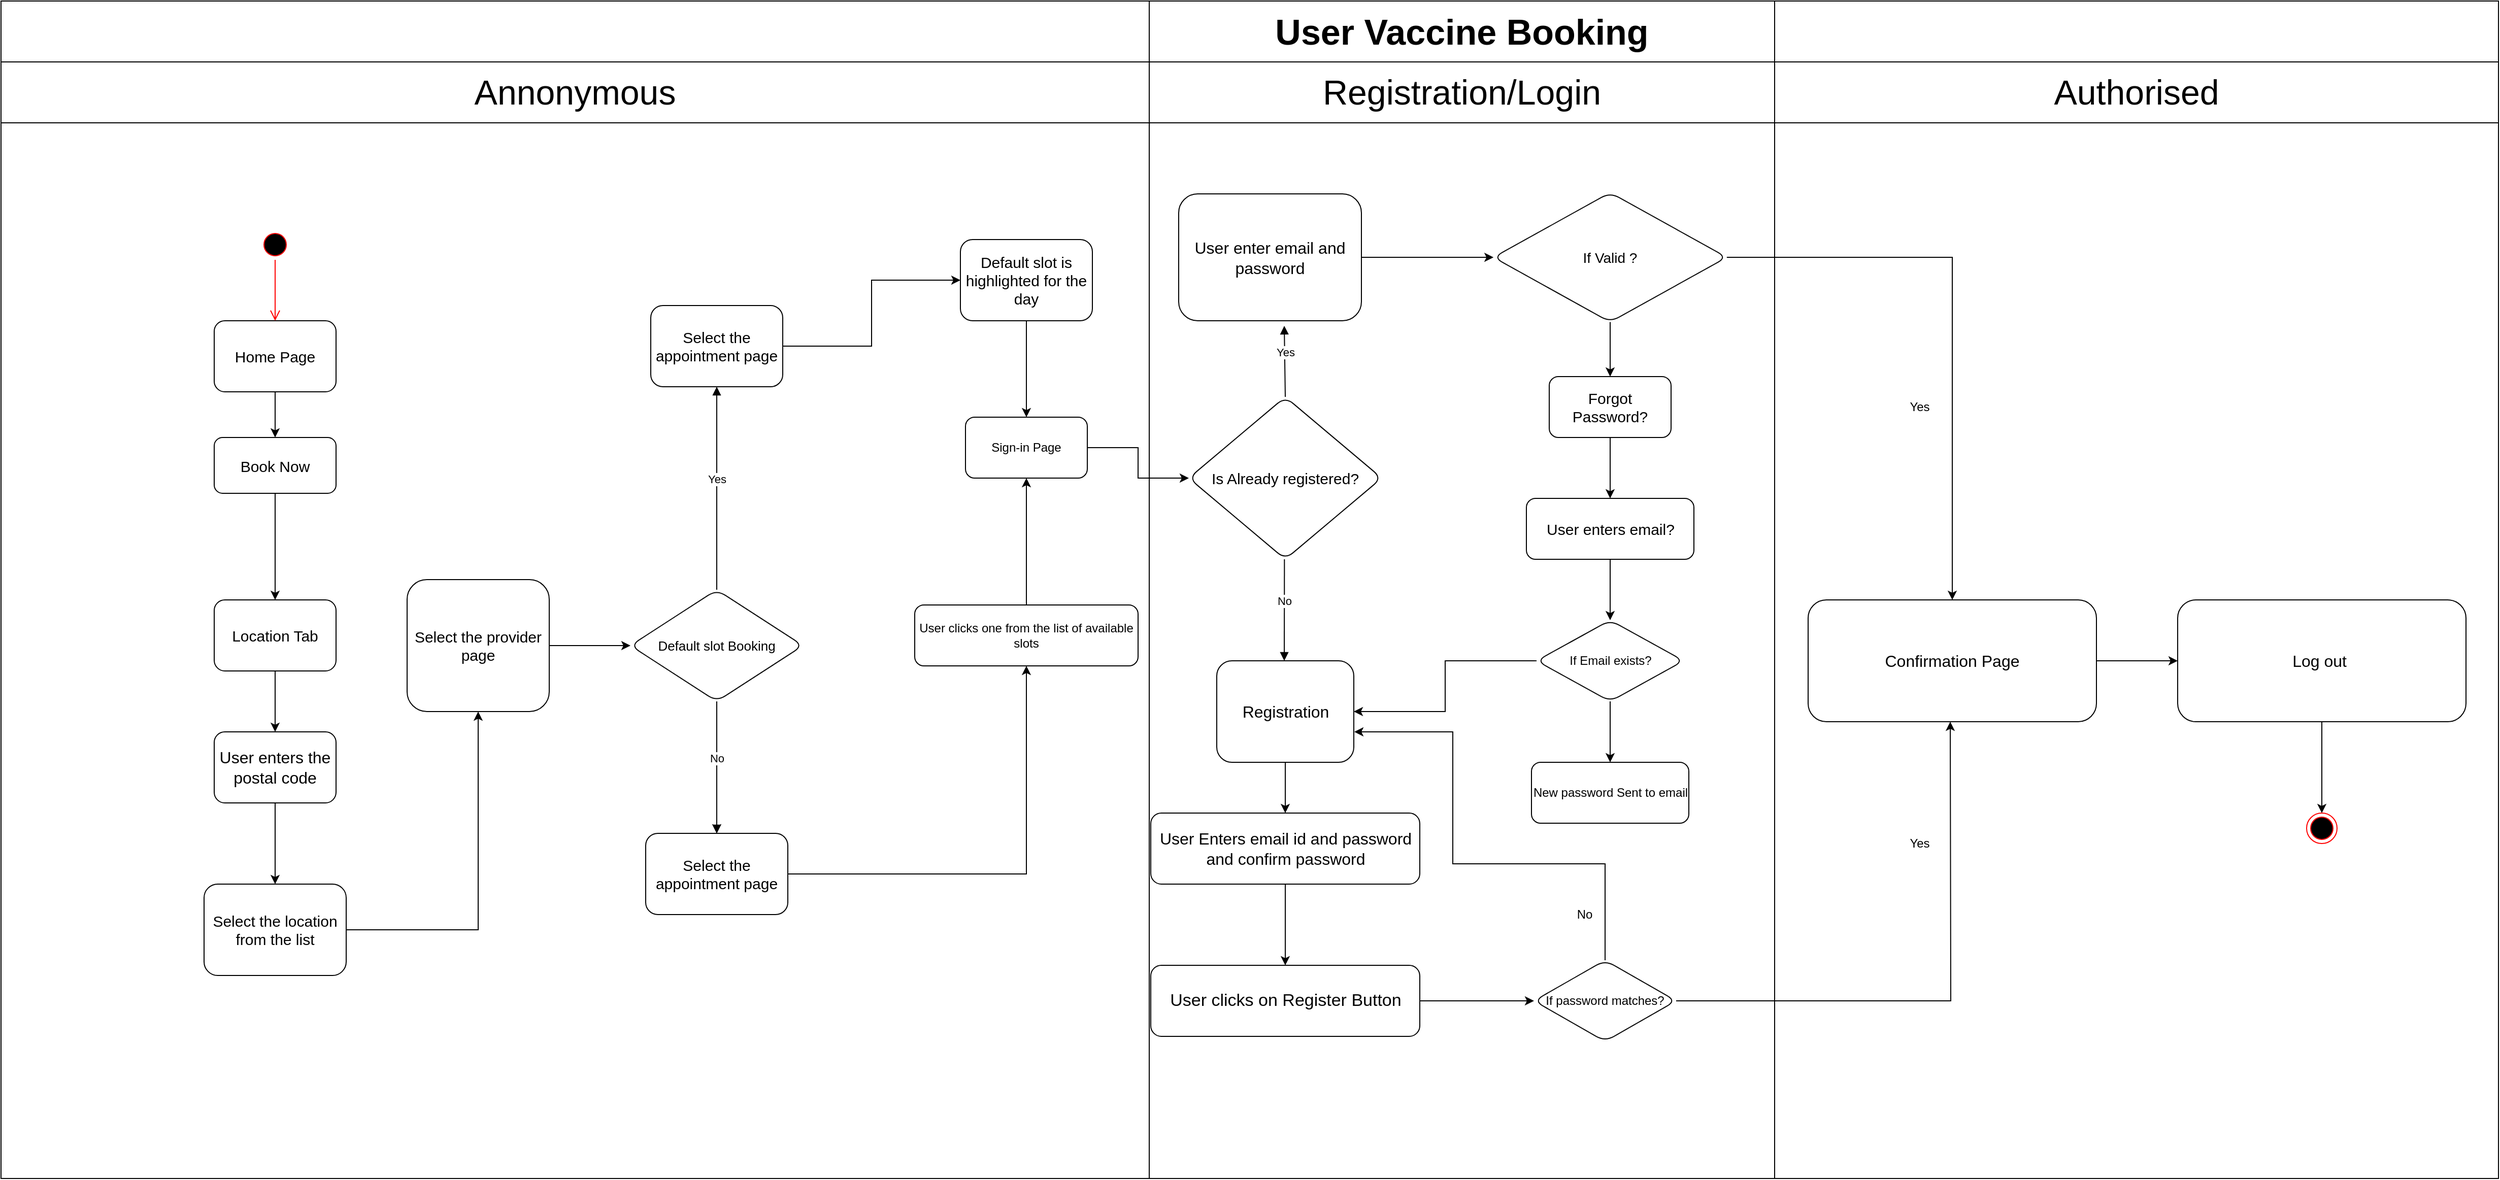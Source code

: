 <mxfile version="14.7.4" type="github">
  <diagram id="C5RBs43oDa-KdzZeNtuy" name="Page-1">
    <mxGraphModel dx="3231" dy="928" grid="1" gridSize="10" guides="1" tooltips="1" connect="1" arrows="1" fold="1" page="1" pageScale="1" pageWidth="827" pageHeight="1169" math="0" shadow="0">
      <root>
        <mxCell id="WIyWlLk6GJQsqaUBKTNV-0" />
        <mxCell id="WIyWlLk6GJQsqaUBKTNV-1" parent="WIyWlLk6GJQsqaUBKTNV-0" />
        <mxCell id="TbMN98FNXeHNd-4LAtVk-0" value="" style="shape=table;html=1;whiteSpace=wrap;startSize=0;container=1;collapsible=0;childLayout=tableLayout;" vertex="1" parent="WIyWlLk6GJQsqaUBKTNV-1">
          <mxGeometry x="-1650" width="2460" height="1160" as="geometry" />
        </mxCell>
        <mxCell id="TbMN98FNXeHNd-4LAtVk-1" value="" style="shape=partialRectangle;html=1;whiteSpace=wrap;collapsible=0;dropTarget=0;pointerEvents=0;fillColor=none;top=0;left=0;bottom=0;right=0;points=[[0,0.5],[1,0.5]];portConstraint=eastwest;" vertex="1" parent="TbMN98FNXeHNd-4LAtVk-0">
          <mxGeometry width="2460" height="60" as="geometry" />
        </mxCell>
        <mxCell id="TbMN98FNXeHNd-4LAtVk-2" value="" style="shape=partialRectangle;html=1;whiteSpace=wrap;connectable=0;overflow=hidden;fillColor=none;top=0;left=0;bottom=0;right=0;direction=south;" vertex="1" parent="TbMN98FNXeHNd-4LAtVk-1">
          <mxGeometry width="1131" height="60" as="geometry" />
        </mxCell>
        <mxCell id="TbMN98FNXeHNd-4LAtVk-3" value="&lt;font style=&quot;font-size: 35px&quot;&gt;&lt;b&gt;User Vaccine Booking&lt;/b&gt;&lt;/font&gt;" style="shape=partialRectangle;html=1;whiteSpace=wrap;connectable=0;overflow=hidden;fillColor=none;top=0;left=0;bottom=0;right=0;" vertex="1" parent="TbMN98FNXeHNd-4LAtVk-1">
          <mxGeometry x="1131" width="616" height="60" as="geometry" />
        </mxCell>
        <mxCell id="TbMN98FNXeHNd-4LAtVk-4" value="" style="shape=partialRectangle;html=1;whiteSpace=wrap;connectable=0;overflow=hidden;fillColor=none;top=0;left=0;bottom=0;right=0;" vertex="1" parent="TbMN98FNXeHNd-4LAtVk-1">
          <mxGeometry x="1747" width="713" height="60" as="geometry" />
        </mxCell>
        <mxCell id="r9CleuGrpg9zZy7BCTui-2" style="shape=partialRectangle;html=1;whiteSpace=wrap;collapsible=0;dropTarget=0;pointerEvents=0;fillColor=none;top=0;left=0;bottom=0;right=0;points=[[0,0.5],[1,0.5]];portConstraint=eastwest;" vertex="1" parent="TbMN98FNXeHNd-4LAtVk-0">
          <mxGeometry y="60" width="2460" height="60" as="geometry" />
        </mxCell>
        <mxCell id="r9CleuGrpg9zZy7BCTui-3" value="&lt;font style=&quot;font-size: 34px&quot;&gt;Annonymous&lt;/font&gt;" style="shape=partialRectangle;html=1;whiteSpace=wrap;connectable=0;overflow=hidden;fillColor=none;top=0;left=0;bottom=0;right=0;" vertex="1" parent="r9CleuGrpg9zZy7BCTui-2">
          <mxGeometry width="1131" height="60" as="geometry" />
        </mxCell>
        <mxCell id="r9CleuGrpg9zZy7BCTui-4" value="&lt;font style=&quot;font-size: 34px&quot;&gt;Registration/Login&lt;/font&gt;" style="shape=partialRectangle;html=1;whiteSpace=wrap;connectable=0;overflow=hidden;fillColor=none;top=0;left=0;bottom=0;right=0;" vertex="1" parent="r9CleuGrpg9zZy7BCTui-2">
          <mxGeometry x="1131" width="616" height="60" as="geometry" />
        </mxCell>
        <mxCell id="r9CleuGrpg9zZy7BCTui-5" value="&lt;font style=&quot;font-size: 34px&quot;&gt;Authorised&lt;/font&gt;" style="shape=partialRectangle;html=1;whiteSpace=wrap;connectable=0;overflow=hidden;fillColor=none;top=0;left=0;bottom=0;right=0;" vertex="1" parent="r9CleuGrpg9zZy7BCTui-2">
          <mxGeometry x="1747" width="713" height="60" as="geometry" />
        </mxCell>
        <mxCell id="TbMN98FNXeHNd-4LAtVk-13" value="" style="shape=partialRectangle;html=1;whiteSpace=wrap;collapsible=0;dropTarget=0;pointerEvents=0;fillColor=none;top=0;left=0;bottom=0;right=0;points=[[0,0.5],[1,0.5]];portConstraint=eastwest;" vertex="1" parent="TbMN98FNXeHNd-4LAtVk-0">
          <mxGeometry y="120" width="2460" height="1040" as="geometry" />
        </mxCell>
        <mxCell id="TbMN98FNXeHNd-4LAtVk-14" value="" style="shape=partialRectangle;html=1;whiteSpace=wrap;connectable=0;overflow=hidden;fillColor=none;top=0;left=0;bottom=0;right=0;" vertex="1" parent="TbMN98FNXeHNd-4LAtVk-13">
          <mxGeometry width="1131" height="1040" as="geometry" />
        </mxCell>
        <mxCell id="TbMN98FNXeHNd-4LAtVk-15" value="" style="shape=partialRectangle;html=1;whiteSpace=wrap;connectable=0;overflow=hidden;fillColor=none;top=0;left=0;bottom=0;right=0;" vertex="1" parent="TbMN98FNXeHNd-4LAtVk-13">
          <mxGeometry x="1131" width="616" height="1040" as="geometry" />
        </mxCell>
        <mxCell id="TbMN98FNXeHNd-4LAtVk-16" value="" style="shape=partialRectangle;html=1;whiteSpace=wrap;connectable=0;overflow=hidden;fillColor=none;top=0;left=0;bottom=0;right=0;" vertex="1" parent="TbMN98FNXeHNd-4LAtVk-13">
          <mxGeometry x="1747" width="713" height="1040" as="geometry" />
        </mxCell>
        <mxCell id="r9CleuGrpg9zZy7BCTui-31" value="" style="edgeStyle=orthogonalEdgeStyle;rounded=0;orthogonalLoop=1;jettySize=auto;html=1;" edge="1" parent="WIyWlLk6GJQsqaUBKTNV-1" source="r9CleuGrpg9zZy7BCTui-18" target="r9CleuGrpg9zZy7BCTui-30">
          <mxGeometry relative="1" as="geometry" />
        </mxCell>
        <mxCell id="r9CleuGrpg9zZy7BCTui-18" value="&lt;font style=&quot;font-size: 15px&quot;&gt;Home Page&lt;/font&gt;" style="rounded=1;whiteSpace=wrap;html=1;fontSize=12;glass=0;strokeWidth=1;shadow=0;" vertex="1" parent="WIyWlLk6GJQsqaUBKTNV-1">
          <mxGeometry x="-1440" y="315" width="120" height="70" as="geometry" />
        </mxCell>
        <mxCell id="r9CleuGrpg9zZy7BCTui-38" value="" style="edgeStyle=orthogonalEdgeStyle;rounded=0;orthogonalLoop=1;jettySize=auto;html=1;" edge="1" parent="WIyWlLk6GJQsqaUBKTNV-1" source="r9CleuGrpg9zZy7BCTui-22" target="r9CleuGrpg9zZy7BCTui-37">
          <mxGeometry relative="1" as="geometry" />
        </mxCell>
        <mxCell id="r9CleuGrpg9zZy7BCTui-22" value="&lt;font style=&quot;font-size: 16px&quot;&gt;User enters the postal code&lt;/font&gt;" style="rounded=1;whiteSpace=wrap;html=1;fontSize=12;glass=0;strokeWidth=1;shadow=0;" vertex="1" parent="WIyWlLk6GJQsqaUBKTNV-1">
          <mxGeometry x="-1440" y="720" width="120" height="70" as="geometry" />
        </mxCell>
        <mxCell id="r9CleuGrpg9zZy7BCTui-33" value="" style="edgeStyle=orthogonalEdgeStyle;rounded=0;orthogonalLoop=1;jettySize=auto;html=1;" edge="1" parent="WIyWlLk6GJQsqaUBKTNV-1" source="r9CleuGrpg9zZy7BCTui-30" target="r9CleuGrpg9zZy7BCTui-32">
          <mxGeometry relative="1" as="geometry" />
        </mxCell>
        <mxCell id="r9CleuGrpg9zZy7BCTui-30" value="&lt;font style=&quot;font-size: 15px&quot;&gt;Book Now&lt;/font&gt;" style="rounded=1;whiteSpace=wrap;html=1;fontSize=12;glass=0;strokeWidth=1;shadow=0;" vertex="1" parent="WIyWlLk6GJQsqaUBKTNV-1">
          <mxGeometry x="-1440" y="430" width="120" height="55" as="geometry" />
        </mxCell>
        <mxCell id="r9CleuGrpg9zZy7BCTui-59" value="" style="edgeStyle=orthogonalEdgeStyle;rounded=0;orthogonalLoop=1;jettySize=auto;html=1;" edge="1" parent="WIyWlLk6GJQsqaUBKTNV-1" source="r9CleuGrpg9zZy7BCTui-32" target="r9CleuGrpg9zZy7BCTui-22">
          <mxGeometry relative="1" as="geometry" />
        </mxCell>
        <mxCell id="r9CleuGrpg9zZy7BCTui-32" value="&lt;font style=&quot;font-size: 15px&quot;&gt;Location Tab&lt;/font&gt;" style="rounded=1;whiteSpace=wrap;html=1;fontSize=12;glass=0;strokeWidth=1;shadow=0;" vertex="1" parent="WIyWlLk6GJQsqaUBKTNV-1">
          <mxGeometry x="-1440" y="590" width="120" height="70" as="geometry" />
        </mxCell>
        <mxCell id="r9CleuGrpg9zZy7BCTui-40" value="" style="edgeStyle=orthogonalEdgeStyle;rounded=0;orthogonalLoop=1;jettySize=auto;html=1;" edge="1" parent="WIyWlLk6GJQsqaUBKTNV-1" source="r9CleuGrpg9zZy7BCTui-37" target="r9CleuGrpg9zZy7BCTui-39">
          <mxGeometry relative="1" as="geometry" />
        </mxCell>
        <mxCell id="r9CleuGrpg9zZy7BCTui-37" value="&lt;font style=&quot;font-size: 15px&quot;&gt;Select the location from the list&lt;/font&gt;" style="rounded=1;whiteSpace=wrap;html=1;fontSize=12;glass=0;strokeWidth=1;shadow=0;" vertex="1" parent="WIyWlLk6GJQsqaUBKTNV-1">
          <mxGeometry x="-1450" y="870" width="140" height="90" as="geometry" />
        </mxCell>
        <mxCell id="r9CleuGrpg9zZy7BCTui-45" value="" style="edgeStyle=orthogonalEdgeStyle;rounded=0;orthogonalLoop=1;jettySize=auto;html=1;" edge="1" parent="WIyWlLk6GJQsqaUBKTNV-1" source="r9CleuGrpg9zZy7BCTui-39" target="r9CleuGrpg9zZy7BCTui-44">
          <mxGeometry relative="1" as="geometry" />
        </mxCell>
        <mxCell id="r9CleuGrpg9zZy7BCTui-39" value="&lt;font style=&quot;font-size: 15px&quot;&gt;Select the provider page&lt;/font&gt;" style="rounded=1;whiteSpace=wrap;html=1;fontSize=12;glass=0;strokeWidth=1;shadow=0;" vertex="1" parent="WIyWlLk6GJQsqaUBKTNV-1">
          <mxGeometry x="-1250" y="570" width="140" height="130" as="geometry" />
        </mxCell>
        <mxCell id="r9CleuGrpg9zZy7BCTui-52" value="" style="edgeStyle=orthogonalEdgeStyle;rounded=0;orthogonalLoop=1;jettySize=auto;html=1;" edge="1" parent="WIyWlLk6GJQsqaUBKTNV-1" source="r9CleuGrpg9zZy7BCTui-44" target="r9CleuGrpg9zZy7BCTui-51">
          <mxGeometry relative="1" as="geometry" />
        </mxCell>
        <mxCell id="r9CleuGrpg9zZy7BCTui-44" value="&lt;font style=&quot;font-size: 13px&quot;&gt;Default slot Booking&lt;/font&gt;" style="rhombus;whiteSpace=wrap;html=1;rounded=1;shadow=0;strokeWidth=1;glass=0;" vertex="1" parent="WIyWlLk6GJQsqaUBKTNV-1">
          <mxGeometry x="-1030" y="580" width="170" height="110" as="geometry" />
        </mxCell>
        <mxCell id="r9CleuGrpg9zZy7BCTui-68" value="" style="edgeStyle=orthogonalEdgeStyle;rounded=0;orthogonalLoop=1;jettySize=auto;html=1;" edge="1" parent="WIyWlLk6GJQsqaUBKTNV-1" source="r9CleuGrpg9zZy7BCTui-46" target="r9CleuGrpg9zZy7BCTui-67">
          <mxGeometry relative="1" as="geometry" />
        </mxCell>
        <mxCell id="r9CleuGrpg9zZy7BCTui-46" value="Sign-in Page" style="whiteSpace=wrap;html=1;rounded=1;shadow=0;strokeWidth=1;glass=0;" vertex="1" parent="WIyWlLk6GJQsqaUBKTNV-1">
          <mxGeometry x="-700" y="410" width="120" height="60" as="geometry" />
        </mxCell>
        <mxCell id="r9CleuGrpg9zZy7BCTui-48" value="Yes" style="text;html=1;strokeColor=none;fillColor=none;align=center;verticalAlign=middle;whiteSpace=wrap;rounded=0;" vertex="1" parent="WIyWlLk6GJQsqaUBKTNV-1">
          <mxGeometry x="-990" y="350" width="40" height="20" as="geometry" />
        </mxCell>
        <mxCell id="r9CleuGrpg9zZy7BCTui-55" value="" style="edgeStyle=orthogonalEdgeStyle;rounded=0;orthogonalLoop=1;jettySize=auto;html=1;" edge="1" parent="WIyWlLk6GJQsqaUBKTNV-1" source="r9CleuGrpg9zZy7BCTui-51" target="r9CleuGrpg9zZy7BCTui-54">
          <mxGeometry relative="1" as="geometry" />
        </mxCell>
        <mxCell id="r9CleuGrpg9zZy7BCTui-51" value="&lt;font style=&quot;font-size: 15px&quot;&gt;Select the appointment page&lt;/font&gt;" style="whiteSpace=wrap;html=1;rounded=1;shadow=0;strokeWidth=1;glass=0;" vertex="1" parent="WIyWlLk6GJQsqaUBKTNV-1">
          <mxGeometry x="-1015" y="820" width="140" height="80" as="geometry" />
        </mxCell>
        <mxCell id="r9CleuGrpg9zZy7BCTui-66" value="" style="edgeStyle=orthogonalEdgeStyle;rounded=0;orthogonalLoop=1;jettySize=auto;html=1;" edge="1" parent="WIyWlLk6GJQsqaUBKTNV-1" source="r9CleuGrpg9zZy7BCTui-54" target="r9CleuGrpg9zZy7BCTui-46">
          <mxGeometry relative="1" as="geometry" />
        </mxCell>
        <mxCell id="r9CleuGrpg9zZy7BCTui-54" value="User clicks one from the list of available slots" style="whiteSpace=wrap;html=1;rounded=1;shadow=0;strokeWidth=1;glass=0;" vertex="1" parent="WIyWlLk6GJQsqaUBKTNV-1">
          <mxGeometry x="-750" y="595" width="220" height="60" as="geometry" />
        </mxCell>
        <mxCell id="r9CleuGrpg9zZy7BCTui-64" value="" style="edgeStyle=orthogonalEdgeStyle;rounded=0;orthogonalLoop=1;jettySize=auto;html=1;" edge="1" parent="WIyWlLk6GJQsqaUBKTNV-1" source="r9CleuGrpg9zZy7BCTui-60" target="r9CleuGrpg9zZy7BCTui-63">
          <mxGeometry relative="1" as="geometry" />
        </mxCell>
        <mxCell id="r9CleuGrpg9zZy7BCTui-60" value="&lt;font style=&quot;font-size: 15px&quot;&gt;Select the appointment page&lt;/font&gt;" style="whiteSpace=wrap;html=1;rounded=1;shadow=0;strokeWidth=1;glass=0;" vertex="1" parent="WIyWlLk6GJQsqaUBKTNV-1">
          <mxGeometry x="-1010" y="300" width="130" height="80" as="geometry" />
        </mxCell>
        <mxCell id="r9CleuGrpg9zZy7BCTui-65" value="" style="edgeStyle=orthogonalEdgeStyle;rounded=0;orthogonalLoop=1;jettySize=auto;html=1;" edge="1" parent="WIyWlLk6GJQsqaUBKTNV-1" source="r9CleuGrpg9zZy7BCTui-63" target="r9CleuGrpg9zZy7BCTui-46">
          <mxGeometry relative="1" as="geometry" />
        </mxCell>
        <mxCell id="r9CleuGrpg9zZy7BCTui-63" value="&lt;font style=&quot;font-size: 15px&quot;&gt;Default slot is highlighted for the day&lt;/font&gt;" style="whiteSpace=wrap;html=1;rounded=1;shadow=0;strokeWidth=1;glass=0;" vertex="1" parent="WIyWlLk6GJQsqaUBKTNV-1">
          <mxGeometry x="-705" y="235" width="130" height="80" as="geometry" />
        </mxCell>
        <mxCell id="r9CleuGrpg9zZy7BCTui-67" value="&lt;font style=&quot;font-size: 15px&quot;&gt;Is Already registered?&lt;/font&gt;" style="rhombus;whiteSpace=wrap;html=1;rounded=1;shadow=0;strokeWidth=1;glass=0;" vertex="1" parent="WIyWlLk6GJQsqaUBKTNV-1">
          <mxGeometry x="-480" y="390" width="190" height="160" as="geometry" />
        </mxCell>
        <mxCell id="r9CleuGrpg9zZy7BCTui-71" value="" style="ellipse;html=1;shape=startState;fillColor=#000000;strokeColor=#ff0000;" vertex="1" parent="WIyWlLk6GJQsqaUBKTNV-1">
          <mxGeometry x="-1395" y="225" width="30" height="30" as="geometry" />
        </mxCell>
        <mxCell id="r9CleuGrpg9zZy7BCTui-72" value="" style="edgeStyle=orthogonalEdgeStyle;html=1;verticalAlign=bottom;endArrow=open;endSize=8;strokeColor=#ff0000;" edge="1" source="r9CleuGrpg9zZy7BCTui-71" parent="WIyWlLk6GJQsqaUBKTNV-1">
          <mxGeometry relative="1" as="geometry">
            <mxPoint x="-1380" y="315" as="targetPoint" />
          </mxGeometry>
        </mxCell>
        <mxCell id="r9CleuGrpg9zZy7BCTui-73" value="No" style="html=1;verticalAlign=bottom;endArrow=block;entryX=0.5;entryY=0;entryDx=0;entryDy=0;exitX=0.5;exitY=1;exitDx=0;exitDy=0;" edge="1" parent="WIyWlLk6GJQsqaUBKTNV-1" source="r9CleuGrpg9zZy7BCTui-44" target="r9CleuGrpg9zZy7BCTui-51">
          <mxGeometry width="80" relative="1" as="geometry">
            <mxPoint x="-1050" y="600" as="sourcePoint" />
            <mxPoint x="-970" y="600" as="targetPoint" />
          </mxGeometry>
        </mxCell>
        <mxCell id="r9CleuGrpg9zZy7BCTui-74" value="Yes" style="html=1;verticalAlign=bottom;endArrow=block;exitX=0.5;exitY=0;exitDx=0;exitDy=0;entryX=0.5;entryY=1;entryDx=0;entryDy=0;" edge="1" parent="WIyWlLk6GJQsqaUBKTNV-1" source="r9CleuGrpg9zZy7BCTui-44" target="r9CleuGrpg9zZy7BCTui-60">
          <mxGeometry width="80" relative="1" as="geometry">
            <mxPoint x="-1010" y="610" as="sourcePoint" />
            <mxPoint x="-945" y="390" as="targetPoint" />
          </mxGeometry>
        </mxCell>
        <mxCell id="r9CleuGrpg9zZy7BCTui-75" value="Yes" style="html=1;verticalAlign=bottom;endArrow=block;exitX=0.5;exitY=0;exitDx=0;exitDy=0;" edge="1" parent="WIyWlLk6GJQsqaUBKTNV-1" source="r9CleuGrpg9zZy7BCTui-67">
          <mxGeometry width="80" relative="1" as="geometry">
            <mxPoint x="-385.83" y="360" as="sourcePoint" />
            <mxPoint x="-386" y="320" as="targetPoint" />
          </mxGeometry>
        </mxCell>
        <mxCell id="r9CleuGrpg9zZy7BCTui-76" value="No" style="html=1;verticalAlign=bottom;endArrow=block;exitX=0.5;exitY=1;exitDx=0;exitDy=0;" edge="1" parent="WIyWlLk6GJQsqaUBKTNV-1">
          <mxGeometry width="80" relative="1" as="geometry">
            <mxPoint x="-385.83" y="550" as="sourcePoint" />
            <mxPoint x="-386" y="650" as="targetPoint" />
          </mxGeometry>
        </mxCell>
        <mxCell id="r9CleuGrpg9zZy7BCTui-82" value="" style="edgeStyle=orthogonalEdgeStyle;rounded=0;orthogonalLoop=1;jettySize=auto;html=1;" edge="1" parent="WIyWlLk6GJQsqaUBKTNV-1" source="r9CleuGrpg9zZy7BCTui-77" target="r9CleuGrpg9zZy7BCTui-81">
          <mxGeometry relative="1" as="geometry" />
        </mxCell>
        <mxCell id="r9CleuGrpg9zZy7BCTui-77" value="&lt;font style=&quot;font-size: 16px&quot;&gt;User enter email and password&lt;/font&gt;" style="whiteSpace=wrap;html=1;rounded=1;shadow=0;strokeWidth=1;glass=0;" vertex="1" parent="WIyWlLk6GJQsqaUBKTNV-1">
          <mxGeometry x="-490" y="190" width="180" height="125" as="geometry" />
        </mxCell>
        <mxCell id="r9CleuGrpg9zZy7BCTui-100" value="" style="edgeStyle=orthogonalEdgeStyle;rounded=0;orthogonalLoop=1;jettySize=auto;html=1;" edge="1" parent="WIyWlLk6GJQsqaUBKTNV-1" source="r9CleuGrpg9zZy7BCTui-79" target="r9CleuGrpg9zZy7BCTui-99">
          <mxGeometry relative="1" as="geometry" />
        </mxCell>
        <mxCell id="r9CleuGrpg9zZy7BCTui-79" value="&lt;font style=&quot;font-size: 16px&quot;&gt;Registration&lt;/font&gt;" style="whiteSpace=wrap;html=1;rounded=1;shadow=0;strokeWidth=1;glass=0;" vertex="1" parent="WIyWlLk6GJQsqaUBKTNV-1">
          <mxGeometry x="-452.5" y="650" width="135" height="100" as="geometry" />
        </mxCell>
        <mxCell id="r9CleuGrpg9zZy7BCTui-84" value="" style="edgeStyle=orthogonalEdgeStyle;rounded=0;orthogonalLoop=1;jettySize=auto;html=1;" edge="1" parent="WIyWlLk6GJQsqaUBKTNV-1" source="r9CleuGrpg9zZy7BCTui-81" target="r9CleuGrpg9zZy7BCTui-83">
          <mxGeometry relative="1" as="geometry" />
        </mxCell>
        <mxCell id="r9CleuGrpg9zZy7BCTui-96" value="" style="edgeStyle=orthogonalEdgeStyle;rounded=0;orthogonalLoop=1;jettySize=auto;html=1;" edge="1" parent="WIyWlLk6GJQsqaUBKTNV-1" source="r9CleuGrpg9zZy7BCTui-81" target="r9CleuGrpg9zZy7BCTui-95">
          <mxGeometry relative="1" as="geometry" />
        </mxCell>
        <mxCell id="r9CleuGrpg9zZy7BCTui-81" value="&lt;font style=&quot;font-size: 14px&quot;&gt;If Valid ?&lt;/font&gt;" style="rhombus;whiteSpace=wrap;html=1;rounded=1;shadow=0;strokeWidth=1;glass=0;" vertex="1" parent="WIyWlLk6GJQsqaUBKTNV-1">
          <mxGeometry x="-180" y="188.75" width="230" height="127.5" as="geometry" />
        </mxCell>
        <mxCell id="r9CleuGrpg9zZy7BCTui-86" value="" style="edgeStyle=orthogonalEdgeStyle;rounded=0;orthogonalLoop=1;jettySize=auto;html=1;" edge="1" parent="WIyWlLk6GJQsqaUBKTNV-1" source="r9CleuGrpg9zZy7BCTui-83" target="r9CleuGrpg9zZy7BCTui-85">
          <mxGeometry relative="1" as="geometry" />
        </mxCell>
        <mxCell id="r9CleuGrpg9zZy7BCTui-83" value="&lt;font style=&quot;font-size: 15px&quot;&gt;Forgot Password?&lt;/font&gt;" style="whiteSpace=wrap;html=1;rounded=1;shadow=0;strokeWidth=1;glass=0;" vertex="1" parent="WIyWlLk6GJQsqaUBKTNV-1">
          <mxGeometry x="-125" y="370" width="120" height="60" as="geometry" />
        </mxCell>
        <mxCell id="r9CleuGrpg9zZy7BCTui-88" value="" style="edgeStyle=orthogonalEdgeStyle;rounded=0;orthogonalLoop=1;jettySize=auto;html=1;" edge="1" parent="WIyWlLk6GJQsqaUBKTNV-1" source="r9CleuGrpg9zZy7BCTui-85" target="r9CleuGrpg9zZy7BCTui-87">
          <mxGeometry relative="1" as="geometry" />
        </mxCell>
        <mxCell id="r9CleuGrpg9zZy7BCTui-85" value="&lt;font style=&quot;font-size: 15px&quot;&gt;User enters email?&lt;/font&gt;" style="whiteSpace=wrap;html=1;rounded=1;shadow=0;strokeWidth=1;glass=0;" vertex="1" parent="WIyWlLk6GJQsqaUBKTNV-1">
          <mxGeometry x="-147.5" y="490" width="165" height="60" as="geometry" />
        </mxCell>
        <mxCell id="r9CleuGrpg9zZy7BCTui-90" value="" style="edgeStyle=orthogonalEdgeStyle;rounded=0;orthogonalLoop=1;jettySize=auto;html=1;" edge="1" parent="WIyWlLk6GJQsqaUBKTNV-1" source="r9CleuGrpg9zZy7BCTui-87" target="r9CleuGrpg9zZy7BCTui-89">
          <mxGeometry relative="1" as="geometry" />
        </mxCell>
        <mxCell id="r9CleuGrpg9zZy7BCTui-94" value="" style="edgeStyle=orthogonalEdgeStyle;rounded=0;orthogonalLoop=1;jettySize=auto;html=1;entryX=1;entryY=0.5;entryDx=0;entryDy=0;" edge="1" parent="WIyWlLk6GJQsqaUBKTNV-1" source="r9CleuGrpg9zZy7BCTui-87" target="r9CleuGrpg9zZy7BCTui-79">
          <mxGeometry relative="1" as="geometry">
            <mxPoint x="-310" y="650" as="targetPoint" />
          </mxGeometry>
        </mxCell>
        <mxCell id="r9CleuGrpg9zZy7BCTui-87" value="If Email exists?" style="rhombus;whiteSpace=wrap;html=1;rounded=1;shadow=0;strokeWidth=1;glass=0;" vertex="1" parent="WIyWlLk6GJQsqaUBKTNV-1">
          <mxGeometry x="-137.5" y="610" width="145" height="80" as="geometry" />
        </mxCell>
        <mxCell id="r9CleuGrpg9zZy7BCTui-89" value="New password Sent to email" style="whiteSpace=wrap;html=1;rounded=1;shadow=0;strokeWidth=1;glass=0;" vertex="1" parent="WIyWlLk6GJQsqaUBKTNV-1">
          <mxGeometry x="-142.5" y="750" width="155" height="60" as="geometry" />
        </mxCell>
        <mxCell id="r9CleuGrpg9zZy7BCTui-108" value="" style="edgeStyle=orthogonalEdgeStyle;rounded=0;orthogonalLoop=1;jettySize=auto;html=1;" edge="1" parent="WIyWlLk6GJQsqaUBKTNV-1" source="r9CleuGrpg9zZy7BCTui-95" target="r9CleuGrpg9zZy7BCTui-107">
          <mxGeometry relative="1" as="geometry" />
        </mxCell>
        <mxCell id="r9CleuGrpg9zZy7BCTui-95" value="&lt;font style=&quot;font-size: 16px&quot;&gt;Confirmation Page&lt;/font&gt;" style="whiteSpace=wrap;html=1;rounded=1;shadow=0;strokeWidth=1;glass=0;" vertex="1" parent="WIyWlLk6GJQsqaUBKTNV-1">
          <mxGeometry x="130" y="590" width="284" height="120" as="geometry" />
        </mxCell>
        <mxCell id="r9CleuGrpg9zZy7BCTui-102" value="" style="edgeStyle=orthogonalEdgeStyle;rounded=0;orthogonalLoop=1;jettySize=auto;html=1;" edge="1" parent="WIyWlLk6GJQsqaUBKTNV-1" source="r9CleuGrpg9zZy7BCTui-99" target="r9CleuGrpg9zZy7BCTui-101">
          <mxGeometry relative="1" as="geometry" />
        </mxCell>
        <mxCell id="r9CleuGrpg9zZy7BCTui-99" value="&lt;font style=&quot;font-size: 16px&quot;&gt;User Enters email id and password and confirm password&lt;/font&gt;" style="whiteSpace=wrap;html=1;rounded=1;shadow=0;strokeWidth=1;glass=0;" vertex="1" parent="WIyWlLk6GJQsqaUBKTNV-1">
          <mxGeometry x="-517.5" y="800" width="265" height="70" as="geometry" />
        </mxCell>
        <mxCell id="r9CleuGrpg9zZy7BCTui-104" value="" style="edgeStyle=orthogonalEdgeStyle;rounded=0;orthogonalLoop=1;jettySize=auto;html=1;" edge="1" parent="WIyWlLk6GJQsqaUBKTNV-1" source="r9CleuGrpg9zZy7BCTui-101" target="r9CleuGrpg9zZy7BCTui-103">
          <mxGeometry relative="1" as="geometry" />
        </mxCell>
        <mxCell id="r9CleuGrpg9zZy7BCTui-101" value="&lt;font style=&quot;font-size: 17px&quot;&gt;User clicks on Register Button&lt;/font&gt;" style="whiteSpace=wrap;html=1;rounded=1;shadow=0;strokeWidth=1;glass=0;" vertex="1" parent="WIyWlLk6GJQsqaUBKTNV-1">
          <mxGeometry x="-517.5" y="950" width="265" height="70" as="geometry" />
        </mxCell>
        <mxCell id="r9CleuGrpg9zZy7BCTui-106" value="" style="edgeStyle=orthogonalEdgeStyle;rounded=0;orthogonalLoop=1;jettySize=auto;html=1;" edge="1" parent="WIyWlLk6GJQsqaUBKTNV-1" source="r9CleuGrpg9zZy7BCTui-103">
          <mxGeometry relative="1" as="geometry">
            <mxPoint x="270" y="710" as="targetPoint" />
          </mxGeometry>
        </mxCell>
        <mxCell id="r9CleuGrpg9zZy7BCTui-111" value="" style="edgeStyle=orthogonalEdgeStyle;rounded=0;orthogonalLoop=1;jettySize=auto;html=1;" edge="1" parent="WIyWlLk6GJQsqaUBKTNV-1" source="r9CleuGrpg9zZy7BCTui-103">
          <mxGeometry relative="1" as="geometry">
            <mxPoint x="-317" y="720" as="targetPoint" />
            <Array as="points">
              <mxPoint x="-70" y="850" />
              <mxPoint x="-220" y="850" />
              <mxPoint x="-220" y="720" />
              <mxPoint x="-317" y="720" />
            </Array>
          </mxGeometry>
        </mxCell>
        <mxCell id="r9CleuGrpg9zZy7BCTui-103" value="If password matches?" style="rhombus;whiteSpace=wrap;html=1;rounded=1;shadow=0;strokeWidth=1;glass=0;" vertex="1" parent="WIyWlLk6GJQsqaUBKTNV-1">
          <mxGeometry x="-140" y="945" width="140" height="80" as="geometry" />
        </mxCell>
        <mxCell id="r9CleuGrpg9zZy7BCTui-110" value="" style="edgeStyle=orthogonalEdgeStyle;rounded=0;orthogonalLoop=1;jettySize=auto;html=1;" edge="1" parent="WIyWlLk6GJQsqaUBKTNV-1" source="r9CleuGrpg9zZy7BCTui-107" target="r9CleuGrpg9zZy7BCTui-109">
          <mxGeometry relative="1" as="geometry" />
        </mxCell>
        <mxCell id="r9CleuGrpg9zZy7BCTui-107" value="&lt;font style=&quot;font-size: 16px&quot;&gt;Log out&amp;nbsp;&lt;/font&gt;" style="whiteSpace=wrap;html=1;rounded=1;shadow=0;strokeWidth=1;glass=0;" vertex="1" parent="WIyWlLk6GJQsqaUBKTNV-1">
          <mxGeometry x="494" y="590" width="284" height="120" as="geometry" />
        </mxCell>
        <mxCell id="r9CleuGrpg9zZy7BCTui-109" value="" style="ellipse;html=1;shape=endState;fillColor=#000000;strokeColor=#ff0000;verticalAlign=top;" vertex="1" parent="WIyWlLk6GJQsqaUBKTNV-1">
          <mxGeometry x="621" y="800" width="30" height="30" as="geometry" />
        </mxCell>
        <mxCell id="r9CleuGrpg9zZy7BCTui-112" value="No" style="text;html=1;strokeColor=none;fillColor=none;align=center;verticalAlign=middle;whiteSpace=wrap;rounded=0;" vertex="1" parent="WIyWlLk6GJQsqaUBKTNV-1">
          <mxGeometry x="-110" y="890" width="40" height="20" as="geometry" />
        </mxCell>
        <mxCell id="r9CleuGrpg9zZy7BCTui-113" value="Yes" style="text;html=1;strokeColor=none;fillColor=none;align=center;verticalAlign=middle;whiteSpace=wrap;rounded=0;" vertex="1" parent="WIyWlLk6GJQsqaUBKTNV-1">
          <mxGeometry x="220" y="820" width="40" height="20" as="geometry" />
        </mxCell>
        <mxCell id="r9CleuGrpg9zZy7BCTui-114" value="Yes" style="text;html=1;strokeColor=none;fillColor=none;align=center;verticalAlign=middle;whiteSpace=wrap;rounded=0;" vertex="1" parent="WIyWlLk6GJQsqaUBKTNV-1">
          <mxGeometry x="220" y="390" width="40" height="20" as="geometry" />
        </mxCell>
      </root>
    </mxGraphModel>
  </diagram>
</mxfile>
